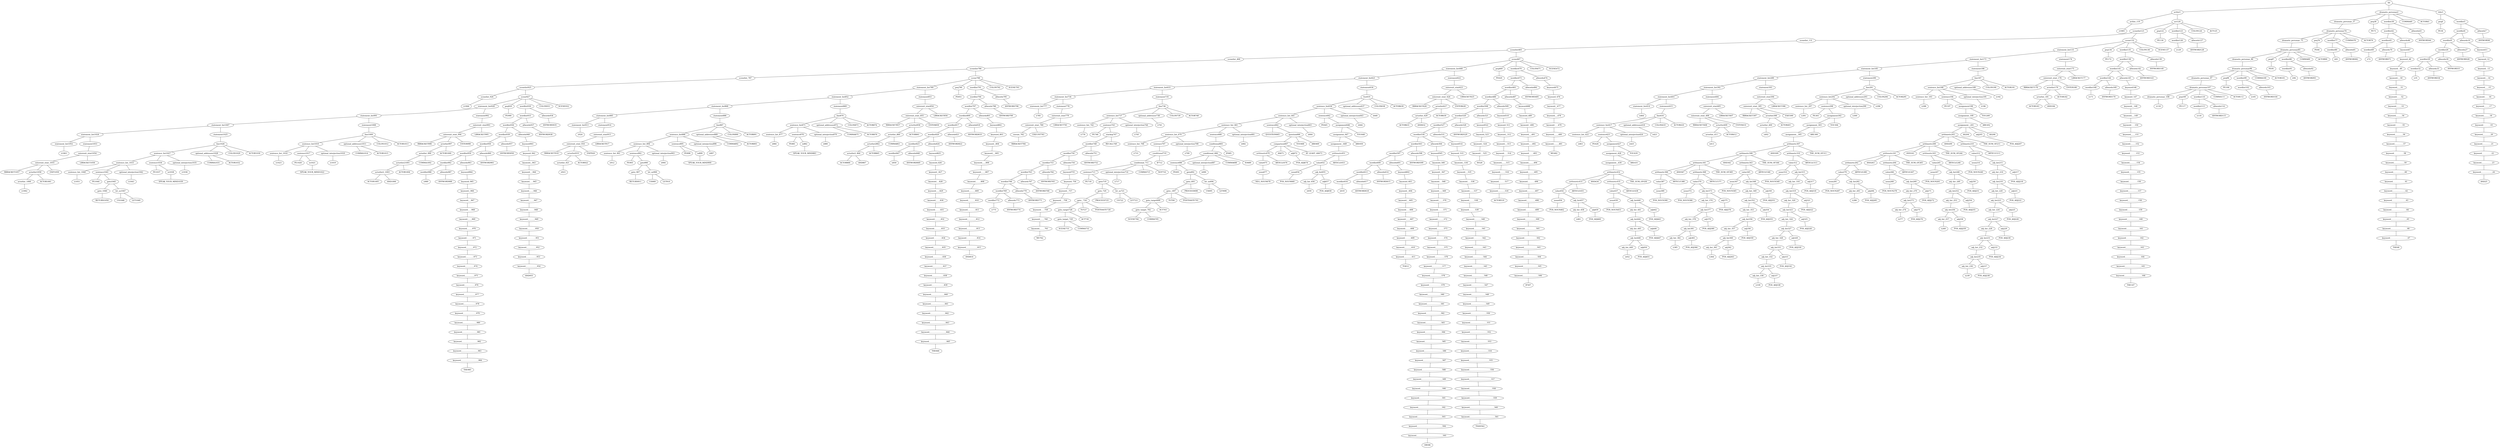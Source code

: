 strict graph {
	S0 -- actlist1
	S0 -- dramatis_personae2
	S0 -- title3

	title3 -- peq4
	title3 -- wordlist5

	wordlist5 -- wordlist6
	wordlist5 -- allwords7

	allwords7 -- ANYWORD8


	wordlist6 -- wordlist9
	wordlist6 -- allwords10

	allwords10 -- keyword11

	keyword11 -- keyword_12

	keyword_12 -- keyword__13

	keyword__13 -- keyword___14

	keyword___14 -- keyword____15

	keyword____15 -- keyword_____16

	keyword_____16 -- keyword______17

	keyword______17 -- keyword_______18

	keyword_______18 -- keyword________19

	keyword________19 -- keyword_________20

	keyword_________20 -- keyword__________21

	keyword__________21 -- keyword___________22

	keyword___________22 -- keyword____________23

	keyword____________23 -- keyword_____________24

	keyword_____________24 -- AND25


	wordlist9 -- wordlist26
	wordlist9 -- allwords27

	allwords27 -- ANYWORD28


	wordlist26 -- wordlist29
	wordlist26 -- allwords30

	allwords30 -- ANYWORD31


	wordlist29 -- wordlist32
	wordlist29 -- allwords33

	allwords33 -- ANYWORD34


	wordlist32 -- λ35

	peq4 -- PE36


	dramatis_personae2 -- dramatis_personae_37
	dramatis_personae2 -- peq38
	dramatis_personae2 -- wordlist39
	dramatis_personae2 -- COMMA40
	dramatis_personae2 -- ACTOR41



	wordlist39 -- wordlist42
	wordlist39 -- allwords43

	allwords43 -- ANYWORD44


	wordlist42 -- wordlist45
	wordlist42 -- allwords46

	allwords46 -- keyword47

	keyword47 -- keyword_48

	keyword_48 -- keyword__49

	keyword__49 -- keyword___50

	keyword___50 -- keyword____51

	keyword____51 -- keyword_____52

	keyword_____52 -- keyword______53

	keyword______53 -- keyword_______54

	keyword_______54 -- keyword________55

	keyword________55 -- keyword_________56

	keyword_________56 -- keyword__________57

	keyword__________57 -- keyword___________58

	keyword___________58 -- keyword____________59

	keyword____________59 -- keyword_____________60

	keyword_____________60 -- keyword______________61

	keyword______________61 -- keyword_______________62

	keyword_______________62 -- keyword________________63

	keyword________________63 -- keyword_________________64

	keyword_________________64 -- keyword__________________65

	keyword__________________65 -- keyword___________________66

	keyword___________________66 -- keyword____________________67

	keyword____________________67 -- THE68


	wordlist45 -- wordlist69
	wordlist45 -- allwords70

	allwords70 -- ANYWORD71


	wordlist69 -- λ72

	peq38 -- PE73


	dramatis_personae_37 -- dramatis_personae74

	dramatis_personae74 -- dramatis_personae_75
	dramatis_personae74 -- peq76
	dramatis_personae74 -- wordlist77
	dramatis_personae74 -- COMMA78
	dramatis_personae74 -- ACTOR79



	wordlist77 -- wordlist80
	wordlist77 -- allwords81

	allwords81 -- ANYWORD82


	wordlist80 -- λ83

	peq76 -- PE84


	dramatis_personae_75 -- dramatis_personae85

	dramatis_personae85 -- dramatis_personae_86
	dramatis_personae85 -- peq87
	dramatis_personae85 -- wordlist88
	dramatis_personae85 -- COMMA89
	dramatis_personae85 -- ACTOR90



	wordlist88 -- wordlist91
	wordlist88 -- allwords92

	allwords92 -- ANYWORD93


	wordlist91 -- λ94

	peq87 -- PE95


	dramatis_personae_86 -- dramatis_personae96

	dramatis_personae96 -- dramatis_personae_97
	dramatis_personae96 -- peq98
	dramatis_personae96 -- wordlist99
	dramatis_personae96 -- COMMA100
	dramatis_personae96 -- ACTOR101



	wordlist99 -- wordlist102
	wordlist99 -- allwords103

	allwords103 -- ANYWORD104


	wordlist102 -- λ105

	peq98 -- PE106


	dramatis_personae_97 -- dramatis_personae107

	dramatis_personae107 -- dramatis_personae_108
	dramatis_personae107 -- peq109
	dramatis_personae107 -- wordlist110
	dramatis_personae107 -- COMMA111
	dramatis_personae107 -- ACTOR112



	wordlist110 -- wordlist113
	wordlist110 -- allwords114

	allwords114 -- ANYWORD115


	wordlist113 -- λ116

	peq109 -- PE117


	dramatis_personae_108 -- λ118

	actlist1 -- actlist_119
	actlist1 -- act120

	act120 -- scenelist121
	act120 -- peq122
	act120 -- wordlist123
	act120 -- COLON124
	act120 -- ACT125



	wordlist123 -- wordlist126
	wordlist123 -- allwords127

	allwords127 -- ANYWORD128


	wordlist126 -- λ129

	peq122 -- PE130


	scenelist121 -- scenelist_131
	scenelist121 -- scene132

	scene132 -- statement_list133
	scene132 -- peq134
	scene132 -- wordlist135
	scene132 -- COLON136
	scene132 -- SCENE137



	wordlist135 -- wordlist138
	wordlist135 -- allwords139

	allwords139 -- ANYWORD140


	wordlist138 -- wordlist141
	wordlist138 -- allwords142

	allwords142 -- ANYWORD143


	wordlist141 -- wordlist144
	wordlist141 -- allwords145

	allwords145 -- keyword146

	keyword146 -- keyword_147

	keyword_147 -- keyword__148

	keyword__148 -- keyword___149

	keyword___149 -- keyword____150

	keyword____150 -- keyword_____151

	keyword_____151 -- keyword______152

	keyword______152 -- keyword_______153

	keyword_______153 -- keyword________154

	keyword________154 -- keyword_________155

	keyword_________155 -- keyword__________156

	keyword__________156 -- keyword___________157

	keyword___________157 -- keyword____________158

	keyword____________158 -- keyword_____________159

	keyword_____________159 -- keyword______________160

	keyword______________160 -- keyword_______________161

	keyword_______________161 -- keyword________________162

	keyword________________162 -- keyword_________________163

	keyword_________________163 -- keyword__________________164

	keyword__________________164 -- keyword___________________165

	keyword___________________165 -- keyword____________________166

	keyword____________________166 -- THE167


	wordlist144 -- wordlist168
	wordlist144 -- allwords169

	allwords169 -- ANYWORD170


	wordlist168 -- λ171

	peq134 -- PE172


	statement_list133 -- statement_list173
	statement_list133 -- statement174

	statement174 -- enterexit_stmt175

	enterexit_stmt175 -- enterexit_stmt_176
	enterexit_stmt175 -- LBRACKET177


	enterexit_stmt_176 -- RBRACKET178
	enterexit_stmt_176 -- actorlist179
	enterexit_stmt_176 -- ENTER180


	actorlist179 -- actorlist_181
	actorlist179 -- ACTOR182


	actorlist_181 -- ACTOR183
	actorlist_181 -- AND184




	statement_list173 -- statement_list185
	statement_list173 -- statement186

	statement186 -- line187

	line187 -- sentence_list188
	line187 -- optional_addressee189
	line187 -- COLON190
	line187 -- ACTOR191



	optional_addressee189 -- λ192

	sentence_list188 -- sentence_list_193
	sentence_list188 -- sentence194
	sentence_list188 -- optional_interjection195

	optional_interjection195 -- λ196

	sentence194 -- PE197
	sentence194 -- assignment198

	assignment198 -- assignment_199
	assignment198 -- YOU200


	assignment_199 -- assignment__201
	assignment_199 -- ARE202


	assignment__201 -- arithmetic203
	assignment__201 -- AS204
	assignment__201 -- adj205
	assignment__201 -- AS206


	adj205 -- POS_ADJ207



	arithmetic203 -- arithmetic208
	arithmetic203 -- AND209
	arithmetic203 -- arithmetic210
	arithmetic203 -- THE_SUM_OF211


	arithmetic210 -- value212
	arithmetic210 -- ARTICLE213


	value212 -- noun214
	value212 -- adj_list215

	adj_list215 -- adj_list_216
	adj_list215 -- adj217

	adj217 -- POS_ADJ218


	adj_list_216 -- adj_list219

	adj_list219 -- adj_list_220
	adj_list219 -- adj221

	adj221 -- POS_ADJ222


	adj_list_220 -- adj_list223

	adj_list223 -- adj_list_224
	adj_list223 -- adj225

	adj225 -- POS_ADJ226


	adj_list_224 -- adj_list227

	adj_list227 -- adj_list_228
	adj_list227 -- adj229

	adj229 -- POS_ADJ230


	adj_list_228 -- adj_list231

	adj_list231 -- adj_list_232
	adj_list231 -- adj233

	adj233 -- POS_ADJ234


	adj_list_232 -- adj_list235

	adj_list235 -- adj_list_236
	adj_list235 -- adj237

	adj237 -- POS_ADJ238


	adj_list_236 -- λ239

	noun214 -- POS_NOUN240



	arithmetic208 -- arithmetic241
	arithmetic208 -- AND242
	arithmetic208 -- arithmetic243
	arithmetic208 -- THE_SUM_OF244


	arithmetic243 -- value245
	arithmetic243 -- ARTICLE246


	value245 -- noun247
	value245 -- adj_list248

	adj_list248 -- adj_list_249
	adj_list248 -- adj250

	adj250 -- POS_ADJ251


	adj_list_249 -- adj_list252

	adj_list252 -- adj_list_253
	adj_list252 -- adj254

	adj254 -- POS_ADJ255


	adj_list_253 -- adj_list256

	adj_list256 -- adj_list_257
	adj_list256 -- adj258

	adj258 -- POS_ADJ259


	adj_list_257 -- λ260

	noun247 -- POS_NOUN261



	arithmetic241 -- arithmetic262
	arithmetic241 -- AND263
	arithmetic241 -- arithmetic264
	arithmetic241 -- THE_SUM_OF265


	arithmetic264 -- value266
	arithmetic264 -- ARTICLE267


	value266 -- noun268
	value266 -- adj_list269

	adj_list269 -- adj_list_270
	adj_list269 -- adj271

	adj271 -- POS_ADJ272


	adj_list_270 -- adj_list273

	adj_list273 -- adj_list_274
	adj_list273 -- adj275

	adj275 -- POS_ADJ276


	adj_list_274 -- λ277

	noun268 -- POS_NOUN278



	arithmetic262 -- value279
	arithmetic262 -- ARTICLE280


	value279 -- noun281
	value279 -- adj_list282

	adj_list282 -- adj_list_283
	adj_list282 -- adj284

	adj284 -- POS_ADJ285


	adj_list_283 -- λ286

	noun281 -- POS_NOUN287



	sentence_list_193 -- λ288

	statement_list185 -- statement_list289
	statement_list185 -- statement290

	statement290 -- line291

	line291 -- sentence_list292
	line291 -- optional_addressee293
	line291 -- COLON294
	line291 -- ACTOR295



	optional_addressee293 -- λ296

	sentence_list292 -- sentence_list_297
	sentence_list292 -- sentence298
	sentence_list292 -- optional_interjection299

	optional_interjection299 -- λ300

	sentence298 -- PE301
	sentence298 -- assignment302

	assignment302 -- assignment_303
	assignment302 -- YOU304


	assignment_303 -- assignment__305
	assignment_303 -- ARE306


	assignment__305 -- arithmetic307

	arithmetic307 -- arithmetic308
	arithmetic307 -- AND309
	arithmetic307 -- arithmetic310
	arithmetic307 -- THE_SUM_OF311


	arithmetic310 -- value312
	arithmetic310 -- ARTICLE313


	value312 -- noun314
	value312 -- adj_list315

	adj_list315 -- adj_list_316
	adj_list315 -- adj317

	adj317 -- POS_ADJ318


	adj_list_316 -- adj_list319

	adj_list319 -- adj_list_320
	adj_list319 -- adj321

	adj321 -- POS_ADJ322


	adj_list_320 -- adj_list323

	adj_list323 -- adj_list_324
	adj_list323 -- adj325

	adj325 -- POS_ADJ326


	adj_list_324 -- adj_list327

	adj_list327 -- adj_list_328
	adj_list327 -- adj329

	adj329 -- POS_ADJ330


	adj_list_328 -- adj_list331

	adj_list331 -- adj_list_332
	adj_list331 -- adj333

	adj333 -- POS_ADJ334


	adj_list_332 -- adj_list335

	adj_list335 -- adj_list_336
	adj_list335 -- adj337

	adj337 -- POS_ADJ338


	adj_list_336 -- λ339

	noun314 -- POS_NOUN340



	arithmetic308 -- arithmetic341
	arithmetic308 -- AND342
	arithmetic308 -- arithmetic343
	arithmetic308 -- THE_SUM_OF344


	arithmetic343 -- value345
	arithmetic343 -- ARTICLE346


	value345 -- noun347
	value345 -- adj_list348

	adj_list348 -- adj_list_349
	adj_list348 -- adj350

	adj350 -- POS_ADJ351


	adj_list_349 -- adj_list352

	adj_list352 -- adj_list_353
	adj_list352 -- adj354

	adj354 -- POS_ADJ355


	adj_list_353 -- adj_list356

	adj_list356 -- adj_list_357
	adj_list356 -- adj358

	adj358 -- POS_ADJ359


	adj_list_357 -- adj_list360

	adj_list360 -- adj_list_361
	adj_list360 -- adj362

	adj362 -- POS_ADJ363


	adj_list_361 -- λ364

	noun347 -- POS_NOUN365



	arithmetic341 -- arithmetic366
	arithmetic341 -- AND367
	arithmetic341 -- arithmetic368
	arithmetic341 -- THE_SUM_OF369


	arithmetic368 -- value370
	arithmetic368 -- ARTICLE371


	value370 -- noun372
	value370 -- adj_list373

	adj_list373 -- adj_list_374
	adj_list373 -- adj375

	adj375 -- POS_ADJ376


	adj_list_374 -- adj_list377

	adj_list377 -- adj_list_378
	adj_list377 -- adj379

	adj379 -- POS_ADJ380


	adj_list_378 -- adj_list381

	adj_list381 -- adj_list_382
	adj_list381 -- adj383

	adj383 -- POS_ADJ384


	adj_list_382 -- λ385

	noun372 -- POS_NOUN386



	arithmetic366 -- value387
	arithmetic366 -- ARTICLE388


	value387 -- noun389

	noun389 -- POS_NOUN390



	sentence_list_297 -- λ391

	statement_list289 -- statement_list392
	statement_list289 -- statement393

	statement393 -- enterexit_stmt394

	enterexit_stmt394 -- enterexit_stmt_395
	enterexit_stmt394 -- LBRACKET396


	enterexit_stmt_395 -- RBRACKET397
	enterexit_stmt_395 -- actorlist398
	enterexit_stmt_395 -- EXIT399


	actorlist398 -- actorlist_400
	actorlist398 -- ACTOR401


	actorlist_400 -- λ402


	statement_list392 -- statement_list403
	statement_list392 -- statement404

	statement404 -- enterexit_stmt405

	enterexit_stmt405 -- enterexit_stmt_406
	enterexit_stmt405 -- LBRACKET407


	enterexit_stmt_406 -- RBRACKET408
	enterexit_stmt_406 -- actorlist409
	enterexit_stmt_406 -- ENTER410


	actorlist409 -- actorlist_411
	actorlist409 -- ACTOR412


	actorlist_411 -- λ413


	statement_list403 -- statement_list414
	statement_list403 -- statement415

	statement415 -- line416

	line416 -- sentence_list417
	line416 -- optional_addressee418
	line416 -- COLON419
	line416 -- ACTOR420



	optional_addressee418 -- λ421

	sentence_list417 -- sentence_list_422
	sentence_list417 -- sentence423
	sentence_list417 -- optional_interjection424

	optional_interjection424 -- λ425

	sentence423 -- PE426
	sentence423 -- assignment427

	assignment427 -- assignment_428
	assignment427 -- YOU429


	assignment_428 -- assignment__430
	assignment_428 -- ARE431


	assignment__430 -- arithmetic432

	arithmetic432 -- arithmetic433
	arithmetic432 -- AND434
	arithmetic432 -- arithmetic435
	arithmetic432 -- THE_SUM_OF436


	arithmetic435 -- value437
	arithmetic435 -- ARTICLE438


	value437 -- noun439
	value437 -- adj_list440

	adj_list440 -- adj_list_441
	adj_list440 -- adj442

	adj442 -- POS_ADJ443


	adj_list_441 -- adj_list444

	adj_list444 -- adj_list_445
	adj_list444 -- adj446

	adj446 -- POS_ADJ447


	adj_list_445 -- adj_list448

	adj_list448 -- adj_list_449
	adj_list448 -- adj450

	adj450 -- POS_ADJ451


	adj_list_449 -- λ452

	noun439 -- POS_NOUN453



	arithmetic433 -- value454
	arithmetic433 -- ARTICLE455


	value454 -- noun456
	value454 -- adj_list457

	adj_list457 -- adj_list_458
	adj_list457 -- adj459

	adj459 -- POS_ADJ460


	adj_list_458 -- λ461

	noun456 -- POS_NOUN462



	sentence_list_422 -- λ463

	statement_list414 -- λ464

	scenelist_131 -- scenelist465

	scenelist465 -- scenelist_466
	scenelist465 -- scene467

	scene467 -- statement_list468
	scene467 -- peq469
	scene467 -- wordlist470
	scene467 -- COLON471
	scene467 -- SCENE472



	wordlist470 -- wordlist473
	wordlist470 -- allwords474

	allwords474 -- keyword475

	keyword475 -- keyword_476

	keyword_476 -- keyword__477

	keyword__477 -- keyword___478

	keyword___478 -- keyword____479

	keyword____479 -- keyword_____480

	keyword_____480 -- keyword______481

	keyword______481 -- WE482


	wordlist473 -- wordlist483
	wordlist473 -- allwords484

	allwords484 -- ANYWORD485


	wordlist483 -- wordlist486
	wordlist483 -- allwords487

	allwords487 -- keyword488

	keyword488 -- keyword_489

	keyword_489 -- keyword__490

	keyword__490 -- keyword___491

	keyword___491 -- keyword____492

	keyword____492 -- keyword_____493

	keyword_____493 -- keyword______494

	keyword______494 -- keyword_______495

	keyword_______495 -- keyword________496

	keyword________496 -- keyword_________497

	keyword_________497 -- keyword__________498

	keyword__________498 -- keyword___________499

	keyword___________499 -- keyword____________500

	keyword____________500 -- keyword_____________501

	keyword_____________501 -- keyword______________502

	keyword______________502 -- keyword_______________503

	keyword_______________503 -- keyword________________504

	keyword________________504 -- keyword_________________505

	keyword_________________505 -- keyword__________________506

	keyword__________________506 -- IF507


	wordlist486 -- wordlist508
	wordlist486 -- allwords509

	allwords509 -- keyword510

	keyword510 -- keyword_511

	keyword_511 -- keyword__512

	keyword__512 -- keyword___513

	keyword___513 -- keyword____514

	keyword____514 -- keyword_____515

	keyword_____515 -- keyword______516

	keyword______516 -- keyword_______517

	keyword_______517 -- keyword________518

	keyword________518 -- ACTOR519


	wordlist508 -- wordlist520
	wordlist508 -- allwords521

	allwords521 -- keyword522

	keyword522 -- keyword_523

	keyword_523 -- keyword__524

	keyword__524 -- keyword___525

	keyword___525 -- IS526


	wordlist520 -- wordlist527
	wordlist520 -- allwords528

	allwords528 -- ANYWORD529


	wordlist527 -- wordlist530
	wordlist527 -- allwords531

	allwords531 -- keyword532

	keyword532 -- keyword_533

	keyword_533 -- keyword__534

	keyword__534 -- keyword___535

	keyword___535 -- keyword____536

	keyword____536 -- keyword_____537

	keyword_____537 -- keyword______538

	keyword______538 -- keyword_______539

	keyword_______539 -- keyword________540

	keyword________540 -- keyword_________541

	keyword_________541 -- keyword__________542

	keyword__________542 -- keyword___________543

	keyword___________543 -- keyword____________544

	keyword____________544 -- keyword_____________545

	keyword_____________545 -- keyword______________546

	keyword______________546 -- keyword_______________547

	keyword_______________547 -- keyword________________548

	keyword________________548 -- keyword_________________549

	keyword_________________549 -- keyword__________________550

	keyword__________________550 -- keyword___________________551

	keyword___________________551 -- keyword____________________552

	keyword____________________552 -- keyword_____________________553

	keyword_____________________553 -- keyword______________________554

	keyword______________________554 -- keyword_______________________555

	keyword_______________________555 -- keyword________________________556

	keyword________________________556 -- keyword_________________________557

	keyword_________________________557 -- keyword__________________________558

	keyword__________________________558 -- keyword___________________________559

	keyword___________________________559 -- keyword____________________________560

	keyword____________________________560 -- keyword_____________________________561

	keyword_____________________________561 -- THAN562


	wordlist530 -- wordlist563
	wordlist530 -- allwords564

	allwords564 -- keyword565

	keyword565 -- keyword_566

	keyword_566 -- keyword__567

	keyword__567 -- keyword___568

	keyword___568 -- keyword____569

	keyword____569 -- keyword_____570

	keyword_____570 -- keyword______571

	keyword______571 -- keyword_______572

	keyword_______572 -- keyword________573

	keyword________573 -- keyword_________574

	keyword_________574 -- keyword__________575

	keyword__________575 -- keyword___________576

	keyword___________576 -- keyword____________577

	keyword____________577 -- keyword_____________578

	keyword_____________578 -- keyword______________579

	keyword______________579 -- keyword_______________580

	keyword_______________580 -- keyword________________581

	keyword________________581 -- keyword_________________582

	keyword_________________582 -- keyword__________________583

	keyword__________________583 -- keyword___________________584

	keyword___________________584 -- keyword____________________585

	keyword____________________585 -- keyword_____________________586

	keyword_____________________586 -- keyword______________________587

	keyword______________________587 -- keyword_______________________588

	keyword_______________________588 -- keyword________________________589

	keyword________________________589 -- keyword_________________________590

	keyword_________________________590 -- keyword__________________________591

	keyword__________________________591 -- keyword___________________________592

	keyword___________________________592 -- keyword____________________________593

	keyword____________________________593 -- keyword_____________________________594

	keyword_____________________________594 -- keyword______________________________595

	keyword______________________________595 -- OR596


	wordlist563 -- wordlist597
	wordlist563 -- allwords598

	allwords598 -- ANYWORD599


	wordlist597 -- wordlist600
	wordlist597 -- allwords601

	allwords601 -- keyword602

	keyword602 -- keyword_603

	keyword_603 -- keyword__604

	keyword__604 -- keyword___605

	keyword___605 -- keyword____606

	keyword____606 -- keyword_____607

	keyword_____607 -- keyword______608

	keyword______608 -- keyword_______609

	keyword_______609 -- keyword________610

	keyword________610 -- keyword_________611

	keyword_________611 -- TO612


	wordlist600 -- wordlist613
	wordlist600 -- allwords614

	allwords614 -- ANYWORD615


	wordlist613 -- wordlist616
	wordlist613 -- allwords617

	allwords617 -- ANYWORD618


	wordlist616 -- λ619

	peq469 -- PE620


	statement_list468 -- statement_list621
	statement_list468 -- statement622

	statement622 -- enterexit_stmt623

	enterexit_stmt623 -- enterexit_stmt_624
	enterexit_stmt623 -- LBRACKET625


	enterexit_stmt_624 -- RBRACKET626
	enterexit_stmt_624 -- actorlist627
	enterexit_stmt_624 -- ENTER628


	actorlist627 -- actorlist_629
	actorlist627 -- ACTOR630


	actorlist_629 -- ACTOR631
	actorlist_629 -- AND632




	statement_list621 -- statement_list633
	statement_list621 -- statement634

	statement634 -- line635

	line635 -- sentence_list636
	line635 -- optional_addressee637
	line635 -- COLON638
	line635 -- ACTOR639



	optional_addressee637 -- λ640

	sentence_list636 -- sentence_list_641
	sentence_list636 -- sentence642
	sentence_list636 -- optional_interjection643

	optional_interjection643 -- λ644

	sentence642 -- PE645
	sentence642 -- assignment646

	assignment646 -- assignment_647
	assignment646 -- YOU648


	assignment_647 -- assignment__649
	assignment_647 -- ARE650


	assignment__649 -- arithmetic651

	arithmetic651 -- value652
	arithmetic651 -- ARTICLE653


	value652 -- noun654
	value652 -- adj_list655

	adj_list655 -- adj_list_656
	adj_list655 -- adj657

	adj657 -- POS_ADJ658


	adj_list_656 -- λ659

	noun654 -- POS_NOUN660



	sentence_list_641 -- sentence_list_661
	sentence_list_641 -- sentence662
	sentence_list_641 -- optional_interjection663

	optional_interjection663 -- λ664

	sentence662 -- QUESTION665
	sentence662 -- question666

	question666 -- comparison667
	question666 -- YOU668
	question666 -- ARE669



	comparison667 -- arithmetic670
	comparison667 -- AS671
	comparison667 -- adj672
	comparison667 -- AT_LEAST_AS673


	adj672 -- POS_ADJ674



	arithmetic670 -- value675
	arithmetic670 -- ARTICLE676


	value675 -- noun677

	noun677 -- NEG_NOUN678



	sentence_list_661 -- sentence_list_679
	sentence_list_661 -- sentence680
	sentence_list_661 -- optional_interjection681

	optional_interjection681 -- λ682

	sentence680 -- conditional683

	conditional683 -- conditional_684
	conditional683 -- IF685


	conditional_684 -- sentence686
	conditional_684 -- optional_interjection687
	conditional_684 -- COMMA688
	conditional_684 -- SO689



	optional_interjection687 -- λ690

	sentence686 -- PE691
	sentence686 -- goto692

	goto692 -- goto_693
	goto692 -- let_us694

	let_us694 -- US695
	let_us694 -- LET696



	goto_693 -- goto__697
	goto_693 -- PROCEED698


	goto__697 -- goto_target699
	goto__697 -- TO700
	goto__697 -- POSTHASTE701



	goto_target699 -- goto_target_702
	goto_target699 -- ACT703


	goto_target_702 -- SCENE704
	goto_target_702 -- COMMA705




	sentence_list_679 -- sentence_list_706
	sentence_list_679 -- sentence707
	sentence_list_679 -- optional_interjection708

	optional_interjection708 -- λ709

	sentence707 -- conditional710

	conditional710 -- conditional_711
	conditional710 -- IF712


	conditional_711 -- sentence713
	conditional_711 -- optional_interjection714
	conditional_711 -- COMMA715
	conditional_711 -- NOT716



	optional_interjection714 -- λ717

	sentence713 -- PE718
	sentence713 -- goto719

	goto719 -- goto_720
	goto719 -- let_us721

	let_us721 -- US722
	let_us721 -- LET723



	goto_720 -- goto__724
	goto_720 -- PROCEED725


	goto__724 -- goto_target726
	goto__724 -- TO727
	goto__724 -- POSTHASTE728



	goto_target726 -- goto_target_729
	goto_target726 -- ACT730


	goto_target_729 -- SCENE731
	goto_target_729 -- COMMA732




	sentence_list_706 -- λ733

	statement_list633 -- statement_list734
	statement_list633 -- statement735

	statement735 -- line736

	line736 -- sentence_list737
	line736 -- optional_addressee738
	line736 -- COLON739
	line736 -- ACTOR740



	optional_addressee738 -- λ741

	sentence_list737 -- sentence_list_742
	sentence_list737 -- sentence743
	sentence_list737 -- optional_interjection744

	optional_interjection744 -- λ745

	sentence743 -- PE746
	sentence743 -- stackop747

	stackop747 -- wordlist748
	stackop747 -- RECALL749


	wordlist748 -- wordlist750
	wordlist748 -- allwords751

	allwords751 -- ANYWORD752


	wordlist750 -- wordlist753
	wordlist750 -- allwords754

	allwords754 -- keyword755

	keyword755 -- keyword_756

	keyword_756 -- keyword__757

	keyword__757 -- keyword___758

	keyword___758 -- keyword____759

	keyword____759 -- keyword_____760

	keyword_____760 -- keyword______761

	keyword______761 -- WE762


	wordlist753 -- wordlist763
	wordlist753 -- allwords764

	allwords764 -- ANYWORD765


	wordlist763 -- wordlist766
	wordlist763 -- allwords767

	allwords767 -- ANYWORD768


	wordlist766 -- wordlist769
	wordlist766 -- allwords770

	allwords770 -- ANYWORD771


	wordlist769 -- wordlist772
	wordlist769 -- allwords773

	allwords773 -- ANYWORD774


	wordlist772 -- λ775


	sentence_list_742 -- λ776

	statement_list734 -- statement_list777
	statement_list734 -- statement778

	statement778 -- enterexit_stmt779

	enterexit_stmt779 -- enterexit_stmt_780
	enterexit_stmt779 -- LBRACKET781


	enterexit_stmt_780 -- exeunt_782
	enterexit_stmt_780 -- EXEUNT783


	exeunt_782 -- RBRACKET784


	statement_list777 -- λ785

	scenelist_466 -- scenelist786

	scenelist786 -- scenelist_787
	scenelist786 -- scene788

	scene788 -- statement_list789
	scene788 -- peq790
	scene788 -- wordlist791
	scene788 -- COLON792
	scene788 -- SCENE793



	wordlist791 -- wordlist794
	wordlist791 -- allwords795

	allwords795 -- ANYWORD796


	wordlist794 -- wordlist797
	wordlist794 -- allwords798

	allwords798 -- ANYWORD799


	wordlist797 -- wordlist800
	wordlist797 -- allwords801

	allwords801 -- keyword802

	keyword802 -- keyword_803

	keyword_803 -- keyword__804

	keyword__804 -- keyword___805

	keyword___805 -- keyword____806

	keyword____806 -- keyword_____807

	keyword_____807 -- keyword______808

	keyword______808 -- keyword_______809

	keyword_______809 -- keyword________810

	keyword________810 -- keyword_________811

	keyword_________811 -- keyword__________812

	keyword__________812 -- keyword___________813

	keyword___________813 -- keyword____________814

	keyword____________814 -- keyword_____________815

	keyword_____________815 -- AND816


	wordlist800 -- wordlist817
	wordlist800 -- allwords818

	allwords818 -- ANYWORD819


	wordlist817 -- wordlist820
	wordlist817 -- allwords821

	allwords821 -- ANYWORD822


	wordlist820 -- wordlist823
	wordlist820 -- allwords824

	allwords824 -- keyword825

	keyword825 -- keyword_826

	keyword_826 -- keyword__827

	keyword__827 -- keyword___828

	keyword___828 -- keyword____829

	keyword____829 -- keyword_____830

	keyword_____830 -- keyword______831

	keyword______831 -- keyword_______832

	keyword_______832 -- keyword________833

	keyword________833 -- keyword_________834

	keyword_________834 -- keyword__________835

	keyword__________835 -- keyword___________836

	keyword___________836 -- keyword____________837

	keyword____________837 -- keyword_____________838

	keyword_____________838 -- keyword______________839

	keyword______________839 -- keyword_______________840

	keyword_______________840 -- keyword________________841

	keyword________________841 -- keyword_________________842

	keyword_________________842 -- keyword__________________843

	keyword__________________843 -- keyword___________________844

	keyword___________________844 -- keyword____________________845

	keyword____________________845 -- THE846


	wordlist823 -- wordlist847
	wordlist823 -- allwords848

	allwords848 -- ANYWORD849


	wordlist847 -- λ850

	peq790 -- PE851


	statement_list789 -- statement_list852
	statement_list789 -- statement853

	statement853 -- enterexit_stmt854

	enterexit_stmt854 -- enterexit_stmt_855
	enterexit_stmt854 -- LBRACKET856


	enterexit_stmt_855 -- RBRACKET857
	enterexit_stmt_855 -- actorlist858
	enterexit_stmt_855 -- ENTER859


	actorlist858 -- actorlist_860
	actorlist858 -- ACTOR861


	actorlist_860 -- actorlist2862
	actorlist_860 -- COMMA863


	actorlist2862 -- actorlist2_864
	actorlist2862 -- ACTOR865


	actorlist2_864 -- ACTOR866
	actorlist2_864 -- AND867




	statement_list852 -- statement_list868
	statement_list852 -- statement869

	statement869 -- line870

	line870 -- sentence_list871
	line870 -- optional_addressee872
	line870 -- COLON873
	line870 -- ACTOR874



	optional_addressee872 -- COMMA875
	optional_addressee872 -- ACTOR876



	sentence_list871 -- sentence_list_877
	sentence_list871 -- sentence878
	sentence_list871 -- optional_interjection879

	optional_interjection879 -- λ880

	sentence878 -- PE881
	sentence878 -- io882

	io882 -- SPEAK_YOUR_MIND883



	sentence_list_877 -- λ884

	statement_list868 -- statement_list885
	statement_list868 -- statement886

	statement886 -- line887

	line887 -- sentence_list888
	line887 -- optional_addressee889
	line887 -- COLON890
	line887 -- ACTOR891



	optional_addressee889 -- COMMA892
	optional_addressee889 -- ACTOR893



	sentence_list888 -- sentence_list_894
	sentence_list888 -- sentence895
	sentence_list888 -- optional_interjection896

	optional_interjection896 -- λ897

	sentence895 -- PE898
	sentence895 -- io899

	io899 -- SPEAK_YOUR_MIND900



	sentence_list_894 -- sentence_list_901
	sentence_list_894 -- sentence902
	sentence_list_894 -- optional_interjection903

	optional_interjection903 -- λ904

	sentence902 -- PE905
	sentence902 -- goto906

	goto906 -- goto_907
	goto906 -- let_us908

	let_us908 -- US909
	let_us908 -- LET910



	goto_907 -- RETURN911



	sentence_list_901 -- λ912

	statement_list885 -- statement_list913
	statement_list885 -- statement914

	statement914 -- enterexit_stmt915

	enterexit_stmt915 -- enterexit_stmt_916
	enterexit_stmt915 -- LBRACKET917


	enterexit_stmt_916 -- RBRACKET918
	enterexit_stmt_916 -- actorlist919
	enterexit_stmt_916 -- EXIT920


	actorlist919 -- actorlist_921
	actorlist919 -- ACTOR922


	actorlist_921 -- λ923


	statement_list913 -- λ924

	scenelist_787 -- scenelist925

	scenelist925 -- scenelist_926
	scenelist925 -- scene927

	scene927 -- statement_list928
	scene927 -- peq929
	scene927 -- wordlist930
	scene927 -- COLON931
	scene927 -- SCENE932



	wordlist930 -- wordlist933
	wordlist930 -- allwords934

	allwords934 -- ANYWORD935


	wordlist933 -- wordlist936
	wordlist933 -- allwords937

	allwords937 -- ANYWORD938


	wordlist936 -- wordlist939
	wordlist936 -- allwords940

	allwords940 -- keyword941

	keyword941 -- keyword_942

	keyword_942 -- keyword__943

	keyword__943 -- keyword___944

	keyword___944 -- keyword____945

	keyword____945 -- keyword_____946

	keyword_____946 -- keyword______947

	keyword______947 -- keyword_______948

	keyword_______948 -- keyword________949

	keyword________949 -- keyword_________950

	keyword_________950 -- keyword__________951

	keyword__________951 -- keyword___________952

	keyword___________952 -- keyword____________953

	keyword____________953 -- keyword_____________954

	keyword_____________954 -- AND955


	wordlist939 -- wordlist956
	wordlist939 -- allwords957

	allwords957 -- ANYWORD958


	wordlist956 -- wordlist959
	wordlist956 -- allwords960

	allwords960 -- ANYWORD961


	wordlist959 -- wordlist962
	wordlist959 -- allwords963

	allwords963 -- keyword964

	keyword964 -- keyword_965

	keyword_965 -- keyword__966

	keyword__966 -- keyword___967

	keyword___967 -- keyword____968

	keyword____968 -- keyword_____969

	keyword_____969 -- keyword______970

	keyword______970 -- keyword_______971

	keyword_______971 -- keyword________972

	keyword________972 -- keyword_________973

	keyword_________973 -- keyword__________974

	keyword__________974 -- keyword___________975

	keyword___________975 -- keyword____________976

	keyword____________976 -- keyword_____________977

	keyword_____________977 -- keyword______________978

	keyword______________978 -- keyword_______________979

	keyword_______________979 -- keyword________________980

	keyword________________980 -- keyword_________________981

	keyword_________________981 -- keyword__________________982

	keyword__________________982 -- keyword___________________983

	keyword___________________983 -- keyword____________________984

	keyword____________________984 -- THE985


	wordlist962 -- wordlist986
	wordlist962 -- allwords987

	allwords987 -- ANYWORD988


	wordlist986 -- λ989

	peq929 -- PE990


	statement_list928 -- statement_list991
	statement_list928 -- statement992

	statement992 -- enterexit_stmt993

	enterexit_stmt993 -- enterexit_stmt_994
	enterexit_stmt993 -- LBRACKET995


	enterexit_stmt_994 -- RBRACKET996
	enterexit_stmt_994 -- actorlist997
	enterexit_stmt_994 -- ENTER998


	actorlist997 -- actorlist_999
	actorlist997 -- ACTOR1000


	actorlist_999 -- actorlist21001
	actorlist_999 -- COMMA1002


	actorlist21001 -- actorlist2_1003
	actorlist21001 -- ACTOR1004


	actorlist2_1003 -- ACTOR1005
	actorlist2_1003 -- AND1006




	statement_list991 -- statement_list1007
	statement_list991 -- statement1008

	statement1008 -- line1009

	line1009 -- sentence_list1010
	line1009 -- optional_addressee1011
	line1009 -- COLON1012
	line1009 -- ACTOR1013



	optional_addressee1011 -- COMMA1014
	optional_addressee1011 -- ACTOR1015



	sentence_list1010 -- sentence_list_1016
	sentence_list1010 -- sentence1017
	sentence_list1010 -- optional_interjection1018

	optional_interjection1018 -- λ1019

	sentence1017 -- PE1020
	sentence1017 -- io1021

	io1021 -- SPEAK_YOUR_MIND1022



	sentence_list_1016 -- λ1023

	statement_list1007 -- statement_list1024
	statement_list1007 -- statement1025

	statement1025 -- line1026

	line1026 -- sentence_list1027
	line1026 -- optional_addressee1028
	line1026 -- COLON1029
	line1026 -- ACTOR1030



	optional_addressee1028 -- COMMA1031
	optional_addressee1028 -- ACTOR1032



	sentence_list1027 -- sentence_list_1033
	sentence_list1027 -- sentence1034
	sentence_list1027 -- optional_interjection1035

	optional_interjection1035 -- λ1036

	sentence1034 -- PE1037
	sentence1034 -- io1038

	io1038 -- SPEAK_YOUR_MIND1039



	sentence_list_1033 -- sentence_list_1040
	sentence_list_1033 -- sentence1041
	sentence_list_1033 -- optional_interjection1042

	optional_interjection1042 -- λ1043

	sentence1041 -- PE1044
	sentence1041 -- goto1045

	goto1045 -- goto_1046
	goto1045 -- let_us1047

	let_us1047 -- US1048
	let_us1047 -- LET1049



	goto_1046 -- RETURN1050



	sentence_list_1040 -- λ1051

	statement_list1024 -- statement_list1052
	statement_list1024 -- statement1053

	statement1053 -- enterexit_stmt1054

	enterexit_stmt1054 -- enterexit_stmt_1055
	enterexit_stmt1054 -- LBRACKET1056


	enterexit_stmt_1055 -- RBRACKET1057
	enterexit_stmt_1055 -- actorlist1058
	enterexit_stmt_1055 -- EXIT1059


	actorlist1058 -- actorlist_1060
	actorlist1058 -- ACTOR1061


	actorlist_1060 -- λ1062


	statement_list1052 -- λ1063

	scenelist_926 -- λ1064

	actlist_119 -- λ1065


}